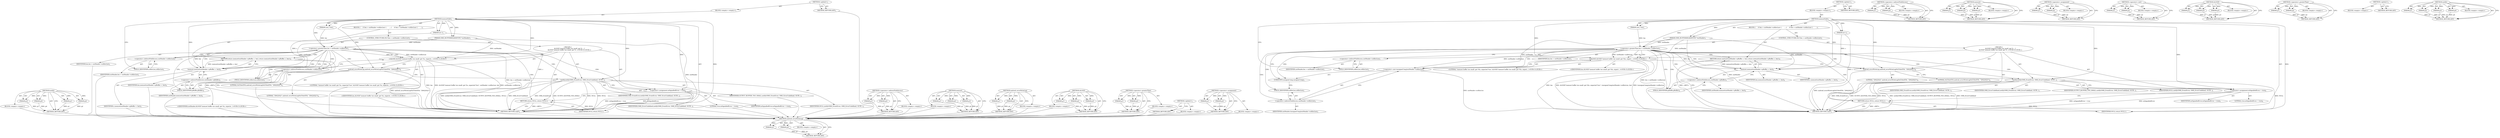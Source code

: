 digraph "&lt;operator&gt;.assignment" {
vulnerable_98 [label=<(METHOD,android_errorWriteLog)>];
vulnerable_99 [label=<(PARAM,p1)>];
vulnerable_100 [label=<(PARAM,p2)>];
vulnerable_101 [label=<(BLOCK,&lt;empty&gt;,&lt;empty&gt;)>];
vulnerable_102 [label=<(METHOD_RETURN,ANY)>];
vulnerable_6 [label=<(METHOD,&lt;global&gt;)<SUB>1</SUB>>];
vulnerable_7 [label=<(BLOCK,&lt;empty&gt;,&lt;empty&gt;)<SUB>1</SUB>>];
vulnerable_8 [label=<(METHOD,memsetSafe)<SUB>1</SUB>>];
vulnerable_9 [label=<(PARAM,OMX_BUFFERHEADERTYPE *outHeader)<SUB>1</SUB>>];
vulnerable_10 [label=<(PARAM,int c)<SUB>1</SUB>>];
vulnerable_11 [label=<(PARAM,size_t len)<SUB>1</SUB>>];
vulnerable_12 [label=<(BLOCK,{
     if (len &gt; outHeader-&gt;nAllocLen) {
      ...,{
     if (len &gt; outHeader-&gt;nAllocLen) {
      ...)<SUB>1</SUB>>];
vulnerable_13 [label=<(CONTROL_STRUCTURE,IF,if (len &gt; outHeader-&gt;nAllocLen))<SUB>2</SUB>>];
vulnerable_14 [label=<(&lt;operator&gt;.greaterThan,len &gt; outHeader-&gt;nAllocLen)<SUB>2</SUB>>];
vulnerable_15 [label=<(IDENTIFIER,len,len &gt; outHeader-&gt;nAllocLen)<SUB>2</SUB>>];
vulnerable_16 [label=<(&lt;operator&gt;.indirectFieldAccess,outHeader-&gt;nAllocLen)<SUB>2</SUB>>];
vulnerable_17 [label=<(IDENTIFIER,outHeader,len &gt; outHeader-&gt;nAllocLen)<SUB>2</SUB>>];
vulnerable_18 [label=<(FIELD_IDENTIFIER,nAllocLen,nAllocLen)<SUB>2</SUB>>];
vulnerable_19 [label="<(BLOCK,{
        ALOGE(&quot;memset buffer too small: got %...,{
        ALOGE(&quot;memset buffer too small: got %...)<SUB>2</SUB>>"];
vulnerable_20 [label="<(ALOGE,ALOGE(&quot;memset buffer too small: got %lu, expect...)<SUB>3</SUB>>"];
vulnerable_21 [label="<(LITERAL,&quot;memset buffer too small: got %lu, expected %zu&quot;,ALOGE(&quot;memset buffer too small: got %lu, expect...)<SUB>3</SUB>>"];
vulnerable_22 [label=<(&lt;operator&gt;.cast,(unsigned long)outHeader-&gt;nAllocLen)<SUB>3</SUB>>];
vulnerable_23 [label=<(UNKNOWN,unsigned long,unsigned long)<SUB>3</SUB>>];
vulnerable_24 [label=<(&lt;operator&gt;.indirectFieldAccess,outHeader-&gt;nAllocLen)<SUB>3</SUB>>];
vulnerable_25 [label=<(IDENTIFIER,outHeader,(unsigned long)outHeader-&gt;nAllocLen)<SUB>3</SUB>>];
vulnerable_26 [label=<(FIELD_IDENTIFIER,nAllocLen,nAllocLen)<SUB>3</SUB>>];
vulnerable_27 [label="<(IDENTIFIER,len,ALOGE(&quot;memset buffer too small: got %lu, expect...)<SUB>3</SUB>>"];
vulnerable_28 [label=<(android_errorWriteLog,android_errorWriteLog(0x534e4554, &quot;29422022&quot;))<SUB>4</SUB>>];
vulnerable_29 [label=<(LITERAL,0x534e4554,android_errorWriteLog(0x534e4554, &quot;29422022&quot;))<SUB>4</SUB>>];
vulnerable_30 [label=<(LITERAL,&quot;29422022&quot;,android_errorWriteLog(0x534e4554, &quot;29422022&quot;))<SUB>4</SUB>>];
vulnerable_31 [label=<(notify,notify(OMX_EventError, OMX_ErrorUndefined, OUTP...)<SUB>5</SUB>>];
vulnerable_32 [label=<(IDENTIFIER,OMX_EventError,notify(OMX_EventError, OMX_ErrorUndefined, OUTP...)<SUB>5</SUB>>];
vulnerable_33 [label=<(IDENTIFIER,OMX_ErrorUndefined,notify(OMX_EventError, OMX_ErrorUndefined, OUTP...)<SUB>5</SUB>>];
vulnerable_34 [label=<(IDENTIFIER,OUTPUT_BUFFER_TOO_SMALL,notify(OMX_EventError, OMX_ErrorUndefined, OUTP...)<SUB>5</SUB>>];
vulnerable_35 [label=<(IDENTIFIER,NULL,notify(OMX_EventError, OMX_ErrorUndefined, OUTP...)<SUB>5</SUB>>];
vulnerable_36 [label=<(&lt;operator&gt;.assignment,mSignalledError = true)<SUB>6</SUB>>];
vulnerable_37 [label=<(IDENTIFIER,mSignalledError,mSignalledError = true)<SUB>6</SUB>>];
vulnerable_38 [label=<(LITERAL,true,mSignalledError = true)<SUB>6</SUB>>];
vulnerable_39 [label=<(RETURN,return NULL;,return NULL;)<SUB>7</SUB>>];
vulnerable_40 [label=<(IDENTIFIER,NULL,return NULL;)<SUB>7</SUB>>];
vulnerable_41 [label=<(RETURN,return memset(outHeader-&gt;pBuffer, c, len);,return memset(outHeader-&gt;pBuffer, c, len);)<SUB>9</SUB>>];
vulnerable_42 [label=<(memset,memset(outHeader-&gt;pBuffer, c, len))<SUB>9</SUB>>];
vulnerable_43 [label=<(&lt;operator&gt;.indirectFieldAccess,outHeader-&gt;pBuffer)<SUB>9</SUB>>];
vulnerable_44 [label=<(IDENTIFIER,outHeader,memset(outHeader-&gt;pBuffer, c, len))<SUB>9</SUB>>];
vulnerable_45 [label=<(FIELD_IDENTIFIER,pBuffer,pBuffer)<SUB>9</SUB>>];
vulnerable_46 [label=<(IDENTIFIER,c,memset(outHeader-&gt;pBuffer, c, len))<SUB>9</SUB>>];
vulnerable_47 [label=<(IDENTIFIER,len,memset(outHeader-&gt;pBuffer, c, len))<SUB>9</SUB>>];
vulnerable_48 [label=<(METHOD_RETURN,void*)<SUB>1</SUB>>];
vulnerable_50 [label=<(METHOD_RETURN,ANY)<SUB>1</SUB>>];
vulnerable_82 [label=<(METHOD,&lt;operator&gt;.indirectFieldAccess)>];
vulnerable_83 [label=<(PARAM,p1)>];
vulnerable_84 [label=<(PARAM,p2)>];
vulnerable_85 [label=<(BLOCK,&lt;empty&gt;,&lt;empty&gt;)>];
vulnerable_86 [label=<(METHOD_RETURN,ANY)>];
vulnerable_115 [label=<(METHOD,memset)>];
vulnerable_116 [label=<(PARAM,p1)>];
vulnerable_117 [label=<(PARAM,p2)>];
vulnerable_118 [label=<(PARAM,p3)>];
vulnerable_119 [label=<(BLOCK,&lt;empty&gt;,&lt;empty&gt;)>];
vulnerable_120 [label=<(METHOD_RETURN,ANY)>];
vulnerable_110 [label=<(METHOD,&lt;operator&gt;.assignment)>];
vulnerable_111 [label=<(PARAM,p1)>];
vulnerable_112 [label=<(PARAM,p2)>];
vulnerable_113 [label=<(BLOCK,&lt;empty&gt;,&lt;empty&gt;)>];
vulnerable_114 [label=<(METHOD_RETURN,ANY)>];
vulnerable_93 [label=<(METHOD,&lt;operator&gt;.cast)>];
vulnerable_94 [label=<(PARAM,p1)>];
vulnerable_95 [label=<(PARAM,p2)>];
vulnerable_96 [label=<(BLOCK,&lt;empty&gt;,&lt;empty&gt;)>];
vulnerable_97 [label=<(METHOD_RETURN,ANY)>];
vulnerable_87 [label=<(METHOD,ALOGE)>];
vulnerable_88 [label=<(PARAM,p1)>];
vulnerable_89 [label=<(PARAM,p2)>];
vulnerable_90 [label=<(PARAM,p3)>];
vulnerable_91 [label=<(BLOCK,&lt;empty&gt;,&lt;empty&gt;)>];
vulnerable_92 [label=<(METHOD_RETURN,ANY)>];
vulnerable_77 [label=<(METHOD,&lt;operator&gt;.greaterThan)>];
vulnerable_78 [label=<(PARAM,p1)>];
vulnerable_79 [label=<(PARAM,p2)>];
vulnerable_80 [label=<(BLOCK,&lt;empty&gt;,&lt;empty&gt;)>];
vulnerable_81 [label=<(METHOD_RETURN,ANY)>];
vulnerable_71 [label=<(METHOD,&lt;global&gt;)<SUB>1</SUB>>];
vulnerable_72 [label=<(BLOCK,&lt;empty&gt;,&lt;empty&gt;)>];
vulnerable_73 [label=<(METHOD_RETURN,ANY)>];
vulnerable_103 [label=<(METHOD,notify)>];
vulnerable_104 [label=<(PARAM,p1)>];
vulnerable_105 [label=<(PARAM,p2)>];
vulnerable_106 [label=<(PARAM,p3)>];
vulnerable_107 [label=<(PARAM,p4)>];
vulnerable_108 [label=<(BLOCK,&lt;empty&gt;,&lt;empty&gt;)>];
vulnerable_109 [label=<(METHOD_RETURN,ANY)>];
fixed_96 [label=<(METHOD,notify)>];
fixed_97 [label=<(PARAM,p1)>];
fixed_98 [label=<(PARAM,p2)>];
fixed_99 [label=<(PARAM,p3)>];
fixed_100 [label=<(PARAM,p4)>];
fixed_101 [label=<(BLOCK,&lt;empty&gt;,&lt;empty&gt;)>];
fixed_102 [label=<(METHOD_RETURN,ANY)>];
fixed_6 [label=<(METHOD,&lt;global&gt;)<SUB>1</SUB>>];
fixed_7 [label=<(BLOCK,&lt;empty&gt;,&lt;empty&gt;)<SUB>1</SUB>>];
fixed_8 [label=<(METHOD,memsetSafe)<SUB>1</SUB>>];
fixed_9 [label=<(PARAM,OMX_BUFFERHEADERTYPE *outHeader)<SUB>1</SUB>>];
fixed_10 [label=<(PARAM,int c)<SUB>1</SUB>>];
fixed_11 [label=<(PARAM,size_t len)<SUB>1</SUB>>];
fixed_12 [label=<(BLOCK,{
     if (len &gt; outHeader-&gt;nAllocLen) {
      ...,{
     if (len &gt; outHeader-&gt;nAllocLen) {
      ...)<SUB>1</SUB>>];
fixed_13 [label=<(CONTROL_STRUCTURE,IF,if (len &gt; outHeader-&gt;nAllocLen))<SUB>2</SUB>>];
fixed_14 [label=<(&lt;operator&gt;.greaterThan,len &gt; outHeader-&gt;nAllocLen)<SUB>2</SUB>>];
fixed_15 [label=<(IDENTIFIER,len,len &gt; outHeader-&gt;nAllocLen)<SUB>2</SUB>>];
fixed_16 [label=<(&lt;operator&gt;.indirectFieldAccess,outHeader-&gt;nAllocLen)<SUB>2</SUB>>];
fixed_17 [label=<(IDENTIFIER,outHeader,len &gt; outHeader-&gt;nAllocLen)<SUB>2</SUB>>];
fixed_18 [label=<(FIELD_IDENTIFIER,nAllocLen,nAllocLen)<SUB>2</SUB>>];
fixed_19 [label="<(BLOCK,{
        ALOGE(&quot;memset buffer too small: got %...,{
        ALOGE(&quot;memset buffer too small: got %...)<SUB>2</SUB>>"];
fixed_20 [label="<(ALOGE,ALOGE(&quot;memset buffer too small: got %u, expecte...)<SUB>3</SUB>>"];
fixed_21 [label="<(LITERAL,&quot;memset buffer too small: got %u, expected %zu&quot;,ALOGE(&quot;memset buffer too small: got %u, expecte...)<SUB>3</SUB>>"];
fixed_22 [label=<(&lt;operator&gt;.indirectFieldAccess,outHeader-&gt;nAllocLen)<SUB>3</SUB>>];
fixed_23 [label="<(IDENTIFIER,outHeader,ALOGE(&quot;memset buffer too small: got %u, expecte...)<SUB>3</SUB>>"];
fixed_24 [label=<(FIELD_IDENTIFIER,nAllocLen,nAllocLen)<SUB>3</SUB>>];
fixed_25 [label="<(IDENTIFIER,len,ALOGE(&quot;memset buffer too small: got %u, expecte...)<SUB>3</SUB>>"];
fixed_26 [label=<(android_errorWriteLog,android_errorWriteLog(0x534e4554, &quot;29422022&quot;))<SUB>4</SUB>>];
fixed_27 [label=<(LITERAL,0x534e4554,android_errorWriteLog(0x534e4554, &quot;29422022&quot;))<SUB>4</SUB>>];
fixed_28 [label=<(LITERAL,&quot;29422022&quot;,android_errorWriteLog(0x534e4554, &quot;29422022&quot;))<SUB>4</SUB>>];
fixed_29 [label=<(notify,notify(OMX_EventError, OMX_ErrorUndefined, OUTP...)<SUB>5</SUB>>];
fixed_30 [label=<(IDENTIFIER,OMX_EventError,notify(OMX_EventError, OMX_ErrorUndefined, OUTP...)<SUB>5</SUB>>];
fixed_31 [label=<(IDENTIFIER,OMX_ErrorUndefined,notify(OMX_EventError, OMX_ErrorUndefined, OUTP...)<SUB>5</SUB>>];
fixed_32 [label=<(IDENTIFIER,OUTPUT_BUFFER_TOO_SMALL,notify(OMX_EventError, OMX_ErrorUndefined, OUTP...)<SUB>5</SUB>>];
fixed_33 [label=<(IDENTIFIER,NULL,notify(OMX_EventError, OMX_ErrorUndefined, OUTP...)<SUB>5</SUB>>];
fixed_34 [label=<(&lt;operator&gt;.assignment,mSignalledError = true)<SUB>6</SUB>>];
fixed_35 [label=<(IDENTIFIER,mSignalledError,mSignalledError = true)<SUB>6</SUB>>];
fixed_36 [label=<(LITERAL,true,mSignalledError = true)<SUB>6</SUB>>];
fixed_37 [label=<(RETURN,return NULL;,return NULL;)<SUB>7</SUB>>];
fixed_38 [label=<(IDENTIFIER,NULL,return NULL;)<SUB>7</SUB>>];
fixed_39 [label=<(RETURN,return memset(outHeader-&gt;pBuffer, c, len);,return memset(outHeader-&gt;pBuffer, c, len);)<SUB>9</SUB>>];
fixed_40 [label=<(memset,memset(outHeader-&gt;pBuffer, c, len))<SUB>9</SUB>>];
fixed_41 [label=<(&lt;operator&gt;.indirectFieldAccess,outHeader-&gt;pBuffer)<SUB>9</SUB>>];
fixed_42 [label=<(IDENTIFIER,outHeader,memset(outHeader-&gt;pBuffer, c, len))<SUB>9</SUB>>];
fixed_43 [label=<(FIELD_IDENTIFIER,pBuffer,pBuffer)<SUB>9</SUB>>];
fixed_44 [label=<(IDENTIFIER,c,memset(outHeader-&gt;pBuffer, c, len))<SUB>9</SUB>>];
fixed_45 [label=<(IDENTIFIER,len,memset(outHeader-&gt;pBuffer, c, len))<SUB>9</SUB>>];
fixed_46 [label=<(METHOD_RETURN,void*)<SUB>1</SUB>>];
fixed_48 [label=<(METHOD_RETURN,ANY)<SUB>1</SUB>>];
fixed_80 [label=<(METHOD,&lt;operator&gt;.indirectFieldAccess)>];
fixed_81 [label=<(PARAM,p1)>];
fixed_82 [label=<(PARAM,p2)>];
fixed_83 [label=<(BLOCK,&lt;empty&gt;,&lt;empty&gt;)>];
fixed_84 [label=<(METHOD_RETURN,ANY)>];
fixed_108 [label=<(METHOD,memset)>];
fixed_109 [label=<(PARAM,p1)>];
fixed_110 [label=<(PARAM,p2)>];
fixed_111 [label=<(PARAM,p3)>];
fixed_112 [label=<(BLOCK,&lt;empty&gt;,&lt;empty&gt;)>];
fixed_113 [label=<(METHOD_RETURN,ANY)>];
fixed_91 [label=<(METHOD,android_errorWriteLog)>];
fixed_92 [label=<(PARAM,p1)>];
fixed_93 [label=<(PARAM,p2)>];
fixed_94 [label=<(BLOCK,&lt;empty&gt;,&lt;empty&gt;)>];
fixed_95 [label=<(METHOD_RETURN,ANY)>];
fixed_85 [label=<(METHOD,ALOGE)>];
fixed_86 [label=<(PARAM,p1)>];
fixed_87 [label=<(PARAM,p2)>];
fixed_88 [label=<(PARAM,p3)>];
fixed_89 [label=<(BLOCK,&lt;empty&gt;,&lt;empty&gt;)>];
fixed_90 [label=<(METHOD_RETURN,ANY)>];
fixed_75 [label=<(METHOD,&lt;operator&gt;.greaterThan)>];
fixed_76 [label=<(PARAM,p1)>];
fixed_77 [label=<(PARAM,p2)>];
fixed_78 [label=<(BLOCK,&lt;empty&gt;,&lt;empty&gt;)>];
fixed_79 [label=<(METHOD_RETURN,ANY)>];
fixed_69 [label=<(METHOD,&lt;global&gt;)<SUB>1</SUB>>];
fixed_70 [label=<(BLOCK,&lt;empty&gt;,&lt;empty&gt;)>];
fixed_71 [label=<(METHOD_RETURN,ANY)>];
fixed_103 [label=<(METHOD,&lt;operator&gt;.assignment)>];
fixed_104 [label=<(PARAM,p1)>];
fixed_105 [label=<(PARAM,p2)>];
fixed_106 [label=<(BLOCK,&lt;empty&gt;,&lt;empty&gt;)>];
fixed_107 [label=<(METHOD_RETURN,ANY)>];
vulnerable_98 -> vulnerable_99  [key=0, label="AST: "];
vulnerable_98 -> vulnerable_99  [key=1, label="DDG: "];
vulnerable_98 -> vulnerable_101  [key=0, label="AST: "];
vulnerable_98 -> vulnerable_100  [key=0, label="AST: "];
vulnerable_98 -> vulnerable_100  [key=1, label="DDG: "];
vulnerable_98 -> vulnerable_102  [key=0, label="AST: "];
vulnerable_98 -> vulnerable_102  [key=1, label="CFG: "];
vulnerable_99 -> vulnerable_102  [key=0, label="DDG: p1"];
vulnerable_100 -> vulnerable_102  [key=0, label="DDG: p2"];
vulnerable_6 -> vulnerable_7  [key=0, label="AST: "];
vulnerable_6 -> vulnerable_50  [key=0, label="AST: "];
vulnerable_6 -> vulnerable_50  [key=1, label="CFG: "];
vulnerable_7 -> vulnerable_8  [key=0, label="AST: "];
vulnerable_8 -> vulnerable_9  [key=0, label="AST: "];
vulnerable_8 -> vulnerable_9  [key=1, label="DDG: "];
vulnerable_8 -> vulnerable_10  [key=0, label="AST: "];
vulnerable_8 -> vulnerable_10  [key=1, label="DDG: "];
vulnerable_8 -> vulnerable_11  [key=0, label="AST: "];
vulnerable_8 -> vulnerable_11  [key=1, label="DDG: "];
vulnerable_8 -> vulnerable_12  [key=0, label="AST: "];
vulnerable_8 -> vulnerable_48  [key=0, label="AST: "];
vulnerable_8 -> vulnerable_18  [key=0, label="CFG: "];
vulnerable_8 -> vulnerable_14  [key=0, label="DDG: "];
vulnerable_8 -> vulnerable_36  [key=0, label="DDG: "];
vulnerable_8 -> vulnerable_42  [key=0, label="DDG: "];
vulnerable_8 -> vulnerable_20  [key=0, label="DDG: "];
vulnerable_8 -> vulnerable_28  [key=0, label="DDG: "];
vulnerable_8 -> vulnerable_31  [key=0, label="DDG: "];
vulnerable_8 -> vulnerable_40  [key=0, label="DDG: "];
vulnerable_9 -> vulnerable_48  [key=0, label="DDG: outHeader"];
vulnerable_9 -> vulnerable_14  [key=0, label="DDG: outHeader"];
vulnerable_9 -> vulnerable_42  [key=0, label="DDG: outHeader"];
vulnerable_9 -> vulnerable_20  [key=0, label="DDG: outHeader"];
vulnerable_9 -> vulnerable_22  [key=0, label="DDG: outHeader"];
vulnerable_10 -> vulnerable_48  [key=0, label="DDG: c"];
vulnerable_10 -> vulnerable_42  [key=0, label="DDG: c"];
vulnerable_11 -> vulnerable_14  [key=0, label="DDG: len"];
vulnerable_12 -> vulnerable_13  [key=0, label="AST: "];
vulnerable_12 -> vulnerable_41  [key=0, label="AST: "];
vulnerable_13 -> vulnerable_14  [key=0, label="AST: "];
vulnerable_13 -> vulnerable_19  [key=0, label="AST: "];
vulnerable_14 -> vulnerable_15  [key=0, label="AST: "];
vulnerable_14 -> vulnerable_16  [key=0, label="AST: "];
vulnerable_14 -> vulnerable_23  [key=0, label="CFG: "];
vulnerable_14 -> vulnerable_23  [key=1, label="CDG: "];
vulnerable_14 -> vulnerable_45  [key=0, label="CFG: "];
vulnerable_14 -> vulnerable_45  [key=1, label="CDG: "];
vulnerable_14 -> vulnerable_48  [key=0, label="DDG: len &gt; outHeader-&gt;nAllocLen"];
vulnerable_14 -> vulnerable_42  [key=0, label="DDG: len"];
vulnerable_14 -> vulnerable_42  [key=1, label="CDG: "];
vulnerable_14 -> vulnerable_20  [key=0, label="DDG: outHeader-&gt;nAllocLen"];
vulnerable_14 -> vulnerable_20  [key=1, label="DDG: len"];
vulnerable_14 -> vulnerable_20  [key=2, label="CDG: "];
vulnerable_14 -> vulnerable_22  [key=0, label="DDG: outHeader-&gt;nAllocLen"];
vulnerable_14 -> vulnerable_22  [key=1, label="CDG: "];
vulnerable_14 -> vulnerable_24  [key=0, label="CDG: "];
vulnerable_14 -> vulnerable_26  [key=0, label="CDG: "];
vulnerable_14 -> vulnerable_28  [key=0, label="CDG: "];
vulnerable_14 -> vulnerable_36  [key=0, label="CDG: "];
vulnerable_14 -> vulnerable_41  [key=0, label="CDG: "];
vulnerable_14 -> vulnerable_39  [key=0, label="CDG: "];
vulnerable_14 -> vulnerable_31  [key=0, label="CDG: "];
vulnerable_14 -> vulnerable_43  [key=0, label="CDG: "];
vulnerable_16 -> vulnerable_17  [key=0, label="AST: "];
vulnerable_16 -> vulnerable_18  [key=0, label="AST: "];
vulnerable_16 -> vulnerable_14  [key=0, label="CFG: "];
vulnerable_18 -> vulnerable_16  [key=0, label="CFG: "];
vulnerable_19 -> vulnerable_20  [key=0, label="AST: "];
vulnerable_19 -> vulnerable_28  [key=0, label="AST: "];
vulnerable_19 -> vulnerable_31  [key=0, label="AST: "];
vulnerable_19 -> vulnerable_36  [key=0, label="AST: "];
vulnerable_19 -> vulnerable_39  [key=0, label="AST: "];
vulnerable_20 -> vulnerable_21  [key=0, label="AST: "];
vulnerable_20 -> vulnerable_22  [key=0, label="AST: "];
vulnerable_20 -> vulnerable_27  [key=0, label="AST: "];
vulnerable_20 -> vulnerable_28  [key=0, label="CFG: "];
vulnerable_20 -> vulnerable_48  [key=0, label="DDG: (unsigned long)outHeader-&gt;nAllocLen"];
vulnerable_20 -> vulnerable_48  [key=1, label="DDG: len"];
vulnerable_20 -> vulnerable_48  [key=2, label="DDG: ALOGE(&quot;memset buffer too small: got %lu, expected %zu&quot;, (unsigned long)outHeader-&gt;nAllocLen, len)"];
vulnerable_22 -> vulnerable_23  [key=0, label="AST: "];
vulnerable_22 -> vulnerable_24  [key=0, label="AST: "];
vulnerable_22 -> vulnerable_20  [key=0, label="CFG: "];
vulnerable_22 -> vulnerable_48  [key=0, label="DDG: outHeader-&gt;nAllocLen"];
vulnerable_23 -> vulnerable_26  [key=0, label="CFG: "];
vulnerable_24 -> vulnerable_25  [key=0, label="AST: "];
vulnerable_24 -> vulnerable_26  [key=0, label="AST: "];
vulnerable_24 -> vulnerable_22  [key=0, label="CFG: "];
vulnerable_26 -> vulnerable_24  [key=0, label="CFG: "];
vulnerable_28 -> vulnerable_29  [key=0, label="AST: "];
vulnerable_28 -> vulnerable_30  [key=0, label="AST: "];
vulnerable_28 -> vulnerable_31  [key=0, label="CFG: "];
vulnerable_28 -> vulnerable_48  [key=0, label="DDG: android_errorWriteLog(0x534e4554, &quot;29422022&quot;)"];
vulnerable_31 -> vulnerable_32  [key=0, label="AST: "];
vulnerable_31 -> vulnerable_33  [key=0, label="AST: "];
vulnerable_31 -> vulnerable_34  [key=0, label="AST: "];
vulnerable_31 -> vulnerable_35  [key=0, label="AST: "];
vulnerable_31 -> vulnerable_36  [key=0, label="CFG: "];
vulnerable_31 -> vulnerable_48  [key=0, label="DDG: OMX_EventError"];
vulnerable_31 -> vulnerable_48  [key=1, label="DDG: OUTPUT_BUFFER_TOO_SMALL"];
vulnerable_31 -> vulnerable_48  [key=2, label="DDG: NULL"];
vulnerable_31 -> vulnerable_48  [key=3, label="DDG: notify(OMX_EventError, OMX_ErrorUndefined, OUTPUT_BUFFER_TOO_SMALL, NULL)"];
vulnerable_31 -> vulnerable_48  [key=4, label="DDG: OMX_ErrorUndefined"];
vulnerable_31 -> vulnerable_40  [key=0, label="DDG: NULL"];
vulnerable_36 -> vulnerable_37  [key=0, label="AST: "];
vulnerable_36 -> vulnerable_38  [key=0, label="AST: "];
vulnerable_36 -> vulnerable_39  [key=0, label="CFG: "];
vulnerable_36 -> vulnerable_48  [key=0, label="DDG: mSignalledError = true"];
vulnerable_36 -> vulnerable_48  [key=1, label="DDG: mSignalledError"];
vulnerable_39 -> vulnerable_40  [key=0, label="AST: "];
vulnerable_39 -> vulnerable_48  [key=0, label="CFG: "];
vulnerable_39 -> vulnerable_48  [key=1, label="DDG: &lt;RET&gt;"];
vulnerable_40 -> vulnerable_39  [key=0, label="DDG: NULL"];
vulnerable_41 -> vulnerable_42  [key=0, label="AST: "];
vulnerable_41 -> vulnerable_48  [key=0, label="CFG: "];
vulnerable_41 -> vulnerable_48  [key=1, label="DDG: &lt;RET&gt;"];
vulnerable_42 -> vulnerable_43  [key=0, label="AST: "];
vulnerable_42 -> vulnerable_46  [key=0, label="AST: "];
vulnerable_42 -> vulnerable_47  [key=0, label="AST: "];
vulnerable_42 -> vulnerable_41  [key=0, label="CFG: "];
vulnerable_42 -> vulnerable_41  [key=1, label="DDG: memset(outHeader-&gt;pBuffer, c, len)"];
vulnerable_43 -> vulnerable_44  [key=0, label="AST: "];
vulnerable_43 -> vulnerable_45  [key=0, label="AST: "];
vulnerable_43 -> vulnerable_42  [key=0, label="CFG: "];
vulnerable_45 -> vulnerable_43  [key=0, label="CFG: "];
vulnerable_82 -> vulnerable_83  [key=0, label="AST: "];
vulnerable_82 -> vulnerable_83  [key=1, label="DDG: "];
vulnerable_82 -> vulnerable_85  [key=0, label="AST: "];
vulnerable_82 -> vulnerable_84  [key=0, label="AST: "];
vulnerable_82 -> vulnerable_84  [key=1, label="DDG: "];
vulnerable_82 -> vulnerable_86  [key=0, label="AST: "];
vulnerable_82 -> vulnerable_86  [key=1, label="CFG: "];
vulnerable_83 -> vulnerable_86  [key=0, label="DDG: p1"];
vulnerable_84 -> vulnerable_86  [key=0, label="DDG: p2"];
vulnerable_115 -> vulnerable_116  [key=0, label="AST: "];
vulnerable_115 -> vulnerable_116  [key=1, label="DDG: "];
vulnerable_115 -> vulnerable_119  [key=0, label="AST: "];
vulnerable_115 -> vulnerable_117  [key=0, label="AST: "];
vulnerable_115 -> vulnerable_117  [key=1, label="DDG: "];
vulnerable_115 -> vulnerable_120  [key=0, label="AST: "];
vulnerable_115 -> vulnerable_120  [key=1, label="CFG: "];
vulnerable_115 -> vulnerable_118  [key=0, label="AST: "];
vulnerable_115 -> vulnerable_118  [key=1, label="DDG: "];
vulnerable_116 -> vulnerable_120  [key=0, label="DDG: p1"];
vulnerable_117 -> vulnerable_120  [key=0, label="DDG: p2"];
vulnerable_118 -> vulnerable_120  [key=0, label="DDG: p3"];
vulnerable_110 -> vulnerable_111  [key=0, label="AST: "];
vulnerable_110 -> vulnerable_111  [key=1, label="DDG: "];
vulnerable_110 -> vulnerable_113  [key=0, label="AST: "];
vulnerable_110 -> vulnerable_112  [key=0, label="AST: "];
vulnerable_110 -> vulnerable_112  [key=1, label="DDG: "];
vulnerable_110 -> vulnerable_114  [key=0, label="AST: "];
vulnerable_110 -> vulnerable_114  [key=1, label="CFG: "];
vulnerable_111 -> vulnerable_114  [key=0, label="DDG: p1"];
vulnerable_112 -> vulnerable_114  [key=0, label="DDG: p2"];
vulnerable_93 -> vulnerable_94  [key=0, label="AST: "];
vulnerable_93 -> vulnerable_94  [key=1, label="DDG: "];
vulnerable_93 -> vulnerable_96  [key=0, label="AST: "];
vulnerable_93 -> vulnerable_95  [key=0, label="AST: "];
vulnerable_93 -> vulnerable_95  [key=1, label="DDG: "];
vulnerable_93 -> vulnerable_97  [key=0, label="AST: "];
vulnerable_93 -> vulnerable_97  [key=1, label="CFG: "];
vulnerable_94 -> vulnerable_97  [key=0, label="DDG: p1"];
vulnerable_95 -> vulnerable_97  [key=0, label="DDG: p2"];
vulnerable_87 -> vulnerable_88  [key=0, label="AST: "];
vulnerable_87 -> vulnerable_88  [key=1, label="DDG: "];
vulnerable_87 -> vulnerable_91  [key=0, label="AST: "];
vulnerable_87 -> vulnerable_89  [key=0, label="AST: "];
vulnerable_87 -> vulnerable_89  [key=1, label="DDG: "];
vulnerable_87 -> vulnerable_92  [key=0, label="AST: "];
vulnerable_87 -> vulnerable_92  [key=1, label="CFG: "];
vulnerable_87 -> vulnerable_90  [key=0, label="AST: "];
vulnerable_87 -> vulnerable_90  [key=1, label="DDG: "];
vulnerable_88 -> vulnerable_92  [key=0, label="DDG: p1"];
vulnerable_89 -> vulnerable_92  [key=0, label="DDG: p2"];
vulnerable_90 -> vulnerable_92  [key=0, label="DDG: p3"];
vulnerable_77 -> vulnerable_78  [key=0, label="AST: "];
vulnerable_77 -> vulnerable_78  [key=1, label="DDG: "];
vulnerable_77 -> vulnerable_80  [key=0, label="AST: "];
vulnerable_77 -> vulnerable_79  [key=0, label="AST: "];
vulnerable_77 -> vulnerable_79  [key=1, label="DDG: "];
vulnerable_77 -> vulnerable_81  [key=0, label="AST: "];
vulnerable_77 -> vulnerable_81  [key=1, label="CFG: "];
vulnerable_78 -> vulnerable_81  [key=0, label="DDG: p1"];
vulnerable_79 -> vulnerable_81  [key=0, label="DDG: p2"];
vulnerable_71 -> vulnerable_72  [key=0, label="AST: "];
vulnerable_71 -> vulnerable_73  [key=0, label="AST: "];
vulnerable_71 -> vulnerable_73  [key=1, label="CFG: "];
vulnerable_103 -> vulnerable_104  [key=0, label="AST: "];
vulnerable_103 -> vulnerable_104  [key=1, label="DDG: "];
vulnerable_103 -> vulnerable_108  [key=0, label="AST: "];
vulnerable_103 -> vulnerable_105  [key=0, label="AST: "];
vulnerable_103 -> vulnerable_105  [key=1, label="DDG: "];
vulnerable_103 -> vulnerable_109  [key=0, label="AST: "];
vulnerable_103 -> vulnerable_109  [key=1, label="CFG: "];
vulnerable_103 -> vulnerable_106  [key=0, label="AST: "];
vulnerable_103 -> vulnerable_106  [key=1, label="DDG: "];
vulnerable_103 -> vulnerable_107  [key=0, label="AST: "];
vulnerable_103 -> vulnerable_107  [key=1, label="DDG: "];
vulnerable_104 -> vulnerable_109  [key=0, label="DDG: p1"];
vulnerable_105 -> vulnerable_109  [key=0, label="DDG: p2"];
vulnerable_106 -> vulnerable_109  [key=0, label="DDG: p3"];
vulnerable_107 -> vulnerable_109  [key=0, label="DDG: p4"];
fixed_96 -> fixed_97  [key=0, label="AST: "];
fixed_96 -> fixed_97  [key=1, label="DDG: "];
fixed_96 -> fixed_101  [key=0, label="AST: "];
fixed_96 -> fixed_98  [key=0, label="AST: "];
fixed_96 -> fixed_98  [key=1, label="DDG: "];
fixed_96 -> fixed_102  [key=0, label="AST: "];
fixed_96 -> fixed_102  [key=1, label="CFG: "];
fixed_96 -> fixed_99  [key=0, label="AST: "];
fixed_96 -> fixed_99  [key=1, label="DDG: "];
fixed_96 -> fixed_100  [key=0, label="AST: "];
fixed_96 -> fixed_100  [key=1, label="DDG: "];
fixed_97 -> fixed_102  [key=0, label="DDG: p1"];
fixed_98 -> fixed_102  [key=0, label="DDG: p2"];
fixed_99 -> fixed_102  [key=0, label="DDG: p3"];
fixed_100 -> fixed_102  [key=0, label="DDG: p4"];
fixed_101 -> vulnerable_98  [key=0];
fixed_102 -> vulnerable_98  [key=0];
fixed_6 -> fixed_7  [key=0, label="AST: "];
fixed_6 -> fixed_48  [key=0, label="AST: "];
fixed_6 -> fixed_48  [key=1, label="CFG: "];
fixed_7 -> fixed_8  [key=0, label="AST: "];
fixed_8 -> fixed_9  [key=0, label="AST: "];
fixed_8 -> fixed_9  [key=1, label="DDG: "];
fixed_8 -> fixed_10  [key=0, label="AST: "];
fixed_8 -> fixed_10  [key=1, label="DDG: "];
fixed_8 -> fixed_11  [key=0, label="AST: "];
fixed_8 -> fixed_11  [key=1, label="DDG: "];
fixed_8 -> fixed_12  [key=0, label="AST: "];
fixed_8 -> fixed_46  [key=0, label="AST: "];
fixed_8 -> fixed_18  [key=0, label="CFG: "];
fixed_8 -> fixed_14  [key=0, label="DDG: "];
fixed_8 -> fixed_34  [key=0, label="DDG: "];
fixed_8 -> fixed_40  [key=0, label="DDG: "];
fixed_8 -> fixed_20  [key=0, label="DDG: "];
fixed_8 -> fixed_26  [key=0, label="DDG: "];
fixed_8 -> fixed_29  [key=0, label="DDG: "];
fixed_8 -> fixed_38  [key=0, label="DDG: "];
fixed_9 -> fixed_46  [key=0, label="DDG: outHeader"];
fixed_9 -> fixed_14  [key=0, label="DDG: outHeader"];
fixed_9 -> fixed_40  [key=0, label="DDG: outHeader"];
fixed_9 -> fixed_20  [key=0, label="DDG: outHeader"];
fixed_10 -> fixed_46  [key=0, label="DDG: c"];
fixed_10 -> fixed_40  [key=0, label="DDG: c"];
fixed_11 -> fixed_14  [key=0, label="DDG: len"];
fixed_12 -> fixed_13  [key=0, label="AST: "];
fixed_12 -> fixed_39  [key=0, label="AST: "];
fixed_13 -> fixed_14  [key=0, label="AST: "];
fixed_13 -> fixed_19  [key=0, label="AST: "];
fixed_14 -> fixed_15  [key=0, label="AST: "];
fixed_14 -> fixed_16  [key=0, label="AST: "];
fixed_14 -> fixed_24  [key=0, label="CFG: "];
fixed_14 -> fixed_24  [key=1, label="CDG: "];
fixed_14 -> fixed_43  [key=0, label="CFG: "];
fixed_14 -> fixed_43  [key=1, label="CDG: "];
fixed_14 -> fixed_46  [key=0, label="DDG: len &gt; outHeader-&gt;nAllocLen"];
fixed_14 -> fixed_40  [key=0, label="DDG: len"];
fixed_14 -> fixed_40  [key=1, label="CDG: "];
fixed_14 -> fixed_20  [key=0, label="DDG: outHeader-&gt;nAllocLen"];
fixed_14 -> fixed_20  [key=1, label="DDG: len"];
fixed_14 -> fixed_20  [key=2, label="CDG: "];
fixed_14 -> fixed_34  [key=0, label="CDG: "];
fixed_14 -> fixed_26  [key=0, label="CDG: "];
fixed_14 -> fixed_37  [key=0, label="CDG: "];
fixed_14 -> fixed_22  [key=0, label="CDG: "];
fixed_14 -> fixed_41  [key=0, label="CDG: "];
fixed_14 -> fixed_29  [key=0, label="CDG: "];
fixed_14 -> fixed_39  [key=0, label="CDG: "];
fixed_15 -> vulnerable_98  [key=0];
fixed_16 -> fixed_17  [key=0, label="AST: "];
fixed_16 -> fixed_18  [key=0, label="AST: "];
fixed_16 -> fixed_14  [key=0, label="CFG: "];
fixed_17 -> vulnerable_98  [key=0];
fixed_18 -> fixed_16  [key=0, label="CFG: "];
fixed_19 -> fixed_20  [key=0, label="AST: "];
fixed_19 -> fixed_26  [key=0, label="AST: "];
fixed_19 -> fixed_29  [key=0, label="AST: "];
fixed_19 -> fixed_34  [key=0, label="AST: "];
fixed_19 -> fixed_37  [key=0, label="AST: "];
fixed_20 -> fixed_21  [key=0, label="AST: "];
fixed_20 -> fixed_22  [key=0, label="AST: "];
fixed_20 -> fixed_25  [key=0, label="AST: "];
fixed_20 -> fixed_26  [key=0, label="CFG: "];
fixed_20 -> fixed_46  [key=0, label="DDG: outHeader-&gt;nAllocLen"];
fixed_20 -> fixed_46  [key=1, label="DDG: len"];
fixed_20 -> fixed_46  [key=2, label="DDG: ALOGE(&quot;memset buffer too small: got %u, expected %zu&quot;, outHeader-&gt;nAllocLen, len)"];
fixed_21 -> vulnerable_98  [key=0];
fixed_22 -> fixed_23  [key=0, label="AST: "];
fixed_22 -> fixed_24  [key=0, label="AST: "];
fixed_22 -> fixed_20  [key=0, label="CFG: "];
fixed_23 -> vulnerable_98  [key=0];
fixed_24 -> fixed_22  [key=0, label="CFG: "];
fixed_25 -> vulnerable_98  [key=0];
fixed_26 -> fixed_27  [key=0, label="AST: "];
fixed_26 -> fixed_28  [key=0, label="AST: "];
fixed_26 -> fixed_29  [key=0, label="CFG: "];
fixed_26 -> fixed_46  [key=0, label="DDG: android_errorWriteLog(0x534e4554, &quot;29422022&quot;)"];
fixed_27 -> vulnerable_98  [key=0];
fixed_28 -> vulnerable_98  [key=0];
fixed_29 -> fixed_30  [key=0, label="AST: "];
fixed_29 -> fixed_31  [key=0, label="AST: "];
fixed_29 -> fixed_32  [key=0, label="AST: "];
fixed_29 -> fixed_33  [key=0, label="AST: "];
fixed_29 -> fixed_34  [key=0, label="CFG: "];
fixed_29 -> fixed_46  [key=0, label="DDG: OMX_EventError"];
fixed_29 -> fixed_46  [key=1, label="DDG: OUTPUT_BUFFER_TOO_SMALL"];
fixed_29 -> fixed_46  [key=2, label="DDG: NULL"];
fixed_29 -> fixed_46  [key=3, label="DDG: notify(OMX_EventError, OMX_ErrorUndefined, OUTPUT_BUFFER_TOO_SMALL, NULL)"];
fixed_29 -> fixed_46  [key=4, label="DDG: OMX_ErrorUndefined"];
fixed_29 -> fixed_38  [key=0, label="DDG: NULL"];
fixed_30 -> vulnerable_98  [key=0];
fixed_31 -> vulnerable_98  [key=0];
fixed_32 -> vulnerable_98  [key=0];
fixed_33 -> vulnerable_98  [key=0];
fixed_34 -> fixed_35  [key=0, label="AST: "];
fixed_34 -> fixed_36  [key=0, label="AST: "];
fixed_34 -> fixed_37  [key=0, label="CFG: "];
fixed_34 -> fixed_46  [key=0, label="DDG: mSignalledError = true"];
fixed_34 -> fixed_46  [key=1, label="DDG: mSignalledError"];
fixed_35 -> vulnerable_98  [key=0];
fixed_36 -> vulnerable_98  [key=0];
fixed_37 -> fixed_38  [key=0, label="AST: "];
fixed_37 -> fixed_46  [key=0, label="CFG: "];
fixed_37 -> fixed_46  [key=1, label="DDG: &lt;RET&gt;"];
fixed_38 -> fixed_37  [key=0, label="DDG: NULL"];
fixed_39 -> fixed_40  [key=0, label="AST: "];
fixed_39 -> fixed_46  [key=0, label="CFG: "];
fixed_39 -> fixed_46  [key=1, label="DDG: &lt;RET&gt;"];
fixed_40 -> fixed_41  [key=0, label="AST: "];
fixed_40 -> fixed_44  [key=0, label="AST: "];
fixed_40 -> fixed_45  [key=0, label="AST: "];
fixed_40 -> fixed_39  [key=0, label="CFG: "];
fixed_40 -> fixed_39  [key=1, label="DDG: memset(outHeader-&gt;pBuffer, c, len)"];
fixed_41 -> fixed_42  [key=0, label="AST: "];
fixed_41 -> fixed_43  [key=0, label="AST: "];
fixed_41 -> fixed_40  [key=0, label="CFG: "];
fixed_42 -> vulnerable_98  [key=0];
fixed_43 -> fixed_41  [key=0, label="CFG: "];
fixed_44 -> vulnerable_98  [key=0];
fixed_45 -> vulnerable_98  [key=0];
fixed_46 -> vulnerable_98  [key=0];
fixed_48 -> vulnerable_98  [key=0];
fixed_80 -> fixed_81  [key=0, label="AST: "];
fixed_80 -> fixed_81  [key=1, label="DDG: "];
fixed_80 -> fixed_83  [key=0, label="AST: "];
fixed_80 -> fixed_82  [key=0, label="AST: "];
fixed_80 -> fixed_82  [key=1, label="DDG: "];
fixed_80 -> fixed_84  [key=0, label="AST: "];
fixed_80 -> fixed_84  [key=1, label="CFG: "];
fixed_81 -> fixed_84  [key=0, label="DDG: p1"];
fixed_82 -> fixed_84  [key=0, label="DDG: p2"];
fixed_83 -> vulnerable_98  [key=0];
fixed_84 -> vulnerable_98  [key=0];
fixed_108 -> fixed_109  [key=0, label="AST: "];
fixed_108 -> fixed_109  [key=1, label="DDG: "];
fixed_108 -> fixed_112  [key=0, label="AST: "];
fixed_108 -> fixed_110  [key=0, label="AST: "];
fixed_108 -> fixed_110  [key=1, label="DDG: "];
fixed_108 -> fixed_113  [key=0, label="AST: "];
fixed_108 -> fixed_113  [key=1, label="CFG: "];
fixed_108 -> fixed_111  [key=0, label="AST: "];
fixed_108 -> fixed_111  [key=1, label="DDG: "];
fixed_109 -> fixed_113  [key=0, label="DDG: p1"];
fixed_110 -> fixed_113  [key=0, label="DDG: p2"];
fixed_111 -> fixed_113  [key=0, label="DDG: p3"];
fixed_112 -> vulnerable_98  [key=0];
fixed_113 -> vulnerable_98  [key=0];
fixed_91 -> fixed_92  [key=0, label="AST: "];
fixed_91 -> fixed_92  [key=1, label="DDG: "];
fixed_91 -> fixed_94  [key=0, label="AST: "];
fixed_91 -> fixed_93  [key=0, label="AST: "];
fixed_91 -> fixed_93  [key=1, label="DDG: "];
fixed_91 -> fixed_95  [key=0, label="AST: "];
fixed_91 -> fixed_95  [key=1, label="CFG: "];
fixed_92 -> fixed_95  [key=0, label="DDG: p1"];
fixed_93 -> fixed_95  [key=0, label="DDG: p2"];
fixed_94 -> vulnerable_98  [key=0];
fixed_95 -> vulnerable_98  [key=0];
fixed_85 -> fixed_86  [key=0, label="AST: "];
fixed_85 -> fixed_86  [key=1, label="DDG: "];
fixed_85 -> fixed_89  [key=0, label="AST: "];
fixed_85 -> fixed_87  [key=0, label="AST: "];
fixed_85 -> fixed_87  [key=1, label="DDG: "];
fixed_85 -> fixed_90  [key=0, label="AST: "];
fixed_85 -> fixed_90  [key=1, label="CFG: "];
fixed_85 -> fixed_88  [key=0, label="AST: "];
fixed_85 -> fixed_88  [key=1, label="DDG: "];
fixed_86 -> fixed_90  [key=0, label="DDG: p1"];
fixed_87 -> fixed_90  [key=0, label="DDG: p2"];
fixed_88 -> fixed_90  [key=0, label="DDG: p3"];
fixed_89 -> vulnerable_98  [key=0];
fixed_90 -> vulnerable_98  [key=0];
fixed_75 -> fixed_76  [key=0, label="AST: "];
fixed_75 -> fixed_76  [key=1, label="DDG: "];
fixed_75 -> fixed_78  [key=0, label="AST: "];
fixed_75 -> fixed_77  [key=0, label="AST: "];
fixed_75 -> fixed_77  [key=1, label="DDG: "];
fixed_75 -> fixed_79  [key=0, label="AST: "];
fixed_75 -> fixed_79  [key=1, label="CFG: "];
fixed_76 -> fixed_79  [key=0, label="DDG: p1"];
fixed_77 -> fixed_79  [key=0, label="DDG: p2"];
fixed_78 -> vulnerable_98  [key=0];
fixed_79 -> vulnerable_98  [key=0];
fixed_69 -> fixed_70  [key=0, label="AST: "];
fixed_69 -> fixed_71  [key=0, label="AST: "];
fixed_69 -> fixed_71  [key=1, label="CFG: "];
fixed_70 -> vulnerable_98  [key=0];
fixed_71 -> vulnerable_98  [key=0];
fixed_103 -> fixed_104  [key=0, label="AST: "];
fixed_103 -> fixed_104  [key=1, label="DDG: "];
fixed_103 -> fixed_106  [key=0, label="AST: "];
fixed_103 -> fixed_105  [key=0, label="AST: "];
fixed_103 -> fixed_105  [key=1, label="DDG: "];
fixed_103 -> fixed_107  [key=0, label="AST: "];
fixed_103 -> fixed_107  [key=1, label="CFG: "];
fixed_104 -> fixed_107  [key=0, label="DDG: p1"];
fixed_105 -> fixed_107  [key=0, label="DDG: p2"];
fixed_106 -> vulnerable_98  [key=0];
fixed_107 -> vulnerable_98  [key=0];
}
